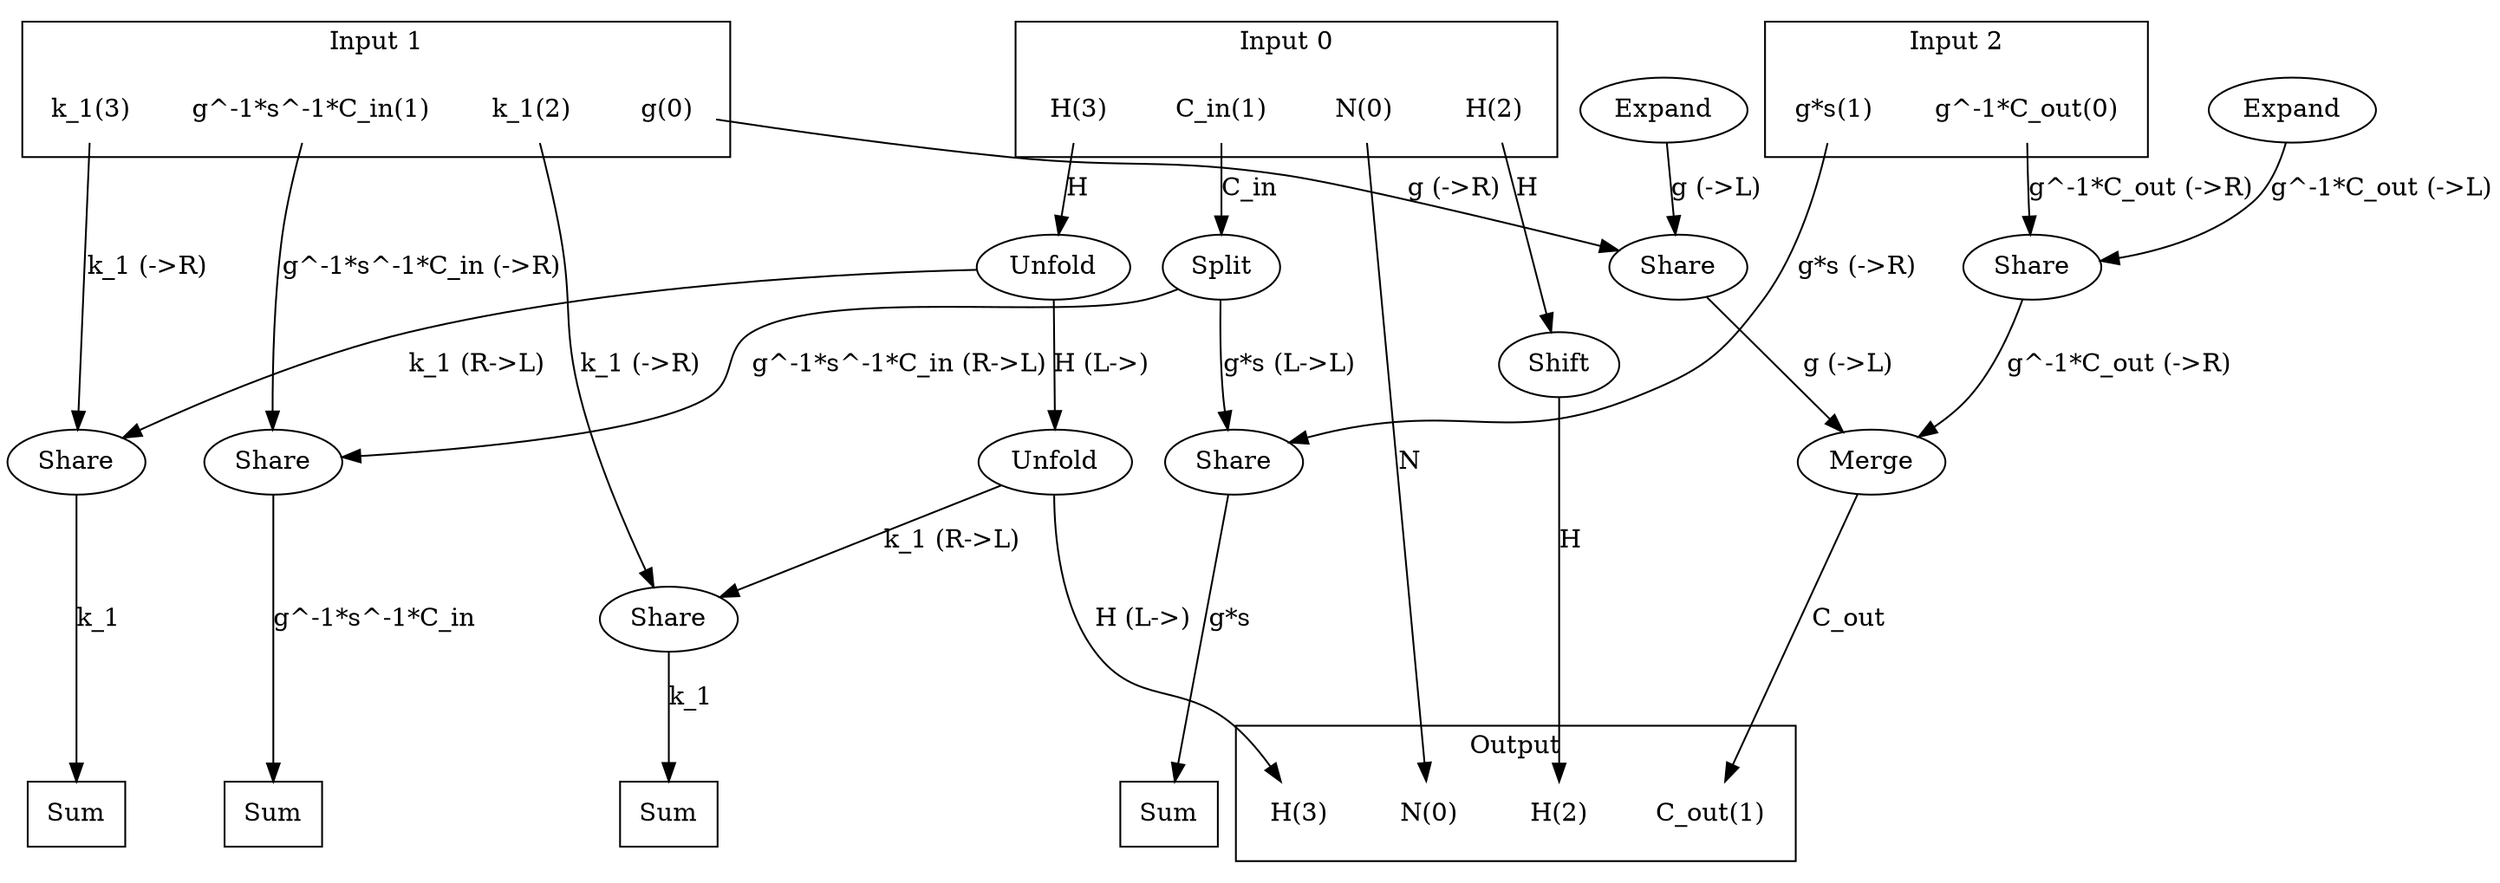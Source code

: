 digraph kernel_generated {
newrank = true;
op_0x55ceeec82c20 [label="Share"];
op_0x55ceeec82d10 [label="Share"];
op_0x55ceeec82db0 [label="Share"];
op_0x55ceeec82e00 [label="Share"];
op_0x55ceeec82ea0 [label="Share"];
op_0x55ceeec82ef0 [label="Share"];
op_0x55ceeec83198 [label="Expand"];
op_0x55ceeec831d8 [label="Expand"];
op_0x55ceeec839c0 [label="Shift"];
op_0x55ceeec84fa0 [label="Merge"];
op_0x55ceeec91740 [label="Unfold"];
op_0x55ceeec91780 [label="Unfold"];
op_0x55ceeecc1150 [label="Split"];
reduce_0x7f854c001a98 [label="Sum", shape=box];
reduce_0x7f854c001ab0 [label="Sum", shape=box];
reduce_0x7f854c002f10 [label="Sum", shape=box];
reduce_0x7f854c005820 [label="Sum", shape=box];
subgraph cluster_out {
label = "Output";
out_0 [label="N(0)", shape=none];
out_1 [label="C_out(1)", shape=none];
out_2 [label="H(2)", shape=none];
out_3 [label="H(3)", shape=none];
}
{ rank = same;
reduce_0x7f854c001a98;
reduce_0x7f854c001ab0;
reduce_0x7f854c002f10;
reduce_0x7f854c005820;
out_0;
out_1;
out_2;
out_3;
}
subgraph cluster_in_0 {
label = "Input 0";
in_0_0 [label="N(0)", shape=none];
in_0_1 [label="C_in(1)", shape=none];
in_0_2 [label="H(2)", shape=none];
in_0_3 [label="H(3)", shape=none];
}
subgraph cluster_in_1 {
label = "Input 1";
in_1_0 [label="g(0)", shape=none];
in_1_1 [label="g^-1*s^-1*C_in(1)", shape=none];
in_1_2 [label="k_1(2)", shape=none];
in_1_3 [label="k_1(3)", shape=none];
}
subgraph cluster_in_2 {
label = "Input 2";
in_2_0 [label="g^-1*C_out(0)", shape=none];
in_2_1 [label="g*s(1)", shape=none];
}
{ rank = same;
in_0_0;
in_0_1;
in_0_2;
in_0_3;
in_1_0;
in_1_1;
in_1_2;
in_1_3;
in_2_0;
in_2_1;
}
in_0_0 -> out_0 [label="N"];
in_0_1 -> op_0x55ceeecc1150 [label="C_in"];
in_0_2 -> op_0x55ceeec839c0 [label="H"];
in_0_3 -> op_0x55ceeec91780 [label="H"];
in_1_0 -> op_0x55ceeec82e00 [label="g (->R)"];
in_1_1 -> op_0x55ceeec82d10 [label="g^-1*s^-1*C_in (->R)"];
in_1_2 -> op_0x55ceeec82db0 [label="k_1 (->R)"];
in_1_3 -> op_0x55ceeec82c20 [label="k_1 (->R)"];
in_2_0 -> op_0x55ceeec82ea0 [label="g^-1*C_out (->R)"];
in_2_1 -> op_0x55ceeec82ef0 [label="g*s (->R)"];
op_0x55ceeec84fa0 -> out_1 [label="C_out"];
op_0x55ceeec839c0 -> out_2 [label="H"];
op_0x55ceeec91740 -> out_3 [label="H (L->)"];
op_0x55ceeec91780 -> op_0x55ceeec82c20 [label="k_1 (R->L)"];
op_0x55ceeecc1150 -> op_0x55ceeec82d10 [label="g^-1*s^-1*C_in (R->L)"];
op_0x55ceeec91740 -> op_0x55ceeec82db0 [label="k_1 (R->L)"];
op_0x55ceeec83198 -> op_0x55ceeec82e00 [label="g (->L)"];
op_0x55ceeec831d8 -> op_0x55ceeec82ea0 [label="g^-1*C_out (->L)"];
op_0x55ceeecc1150 -> op_0x55ceeec82ef0 [label="g*s (L->L)"];
op_0x55ceeec82e00 -> op_0x55ceeec84fa0 [label="g (->L)"];
op_0x55ceeec82ea0 -> op_0x55ceeec84fa0 [label="g^-1*C_out (->R)"];
op_0x55ceeec91780 -> op_0x55ceeec91740 [label="H (L->)"];
op_0x55ceeec82c20 -> reduce_0x7f854c001a98 [label="k_1"];
op_0x55ceeec82db0 -> reduce_0x7f854c001ab0 [label="k_1"];
op_0x55ceeec82ef0 -> reduce_0x7f854c002f10 [label="g*s"];
op_0x55ceeec82d10 -> reduce_0x7f854c005820 [label="g^-1*s^-1*C_in"];
}
